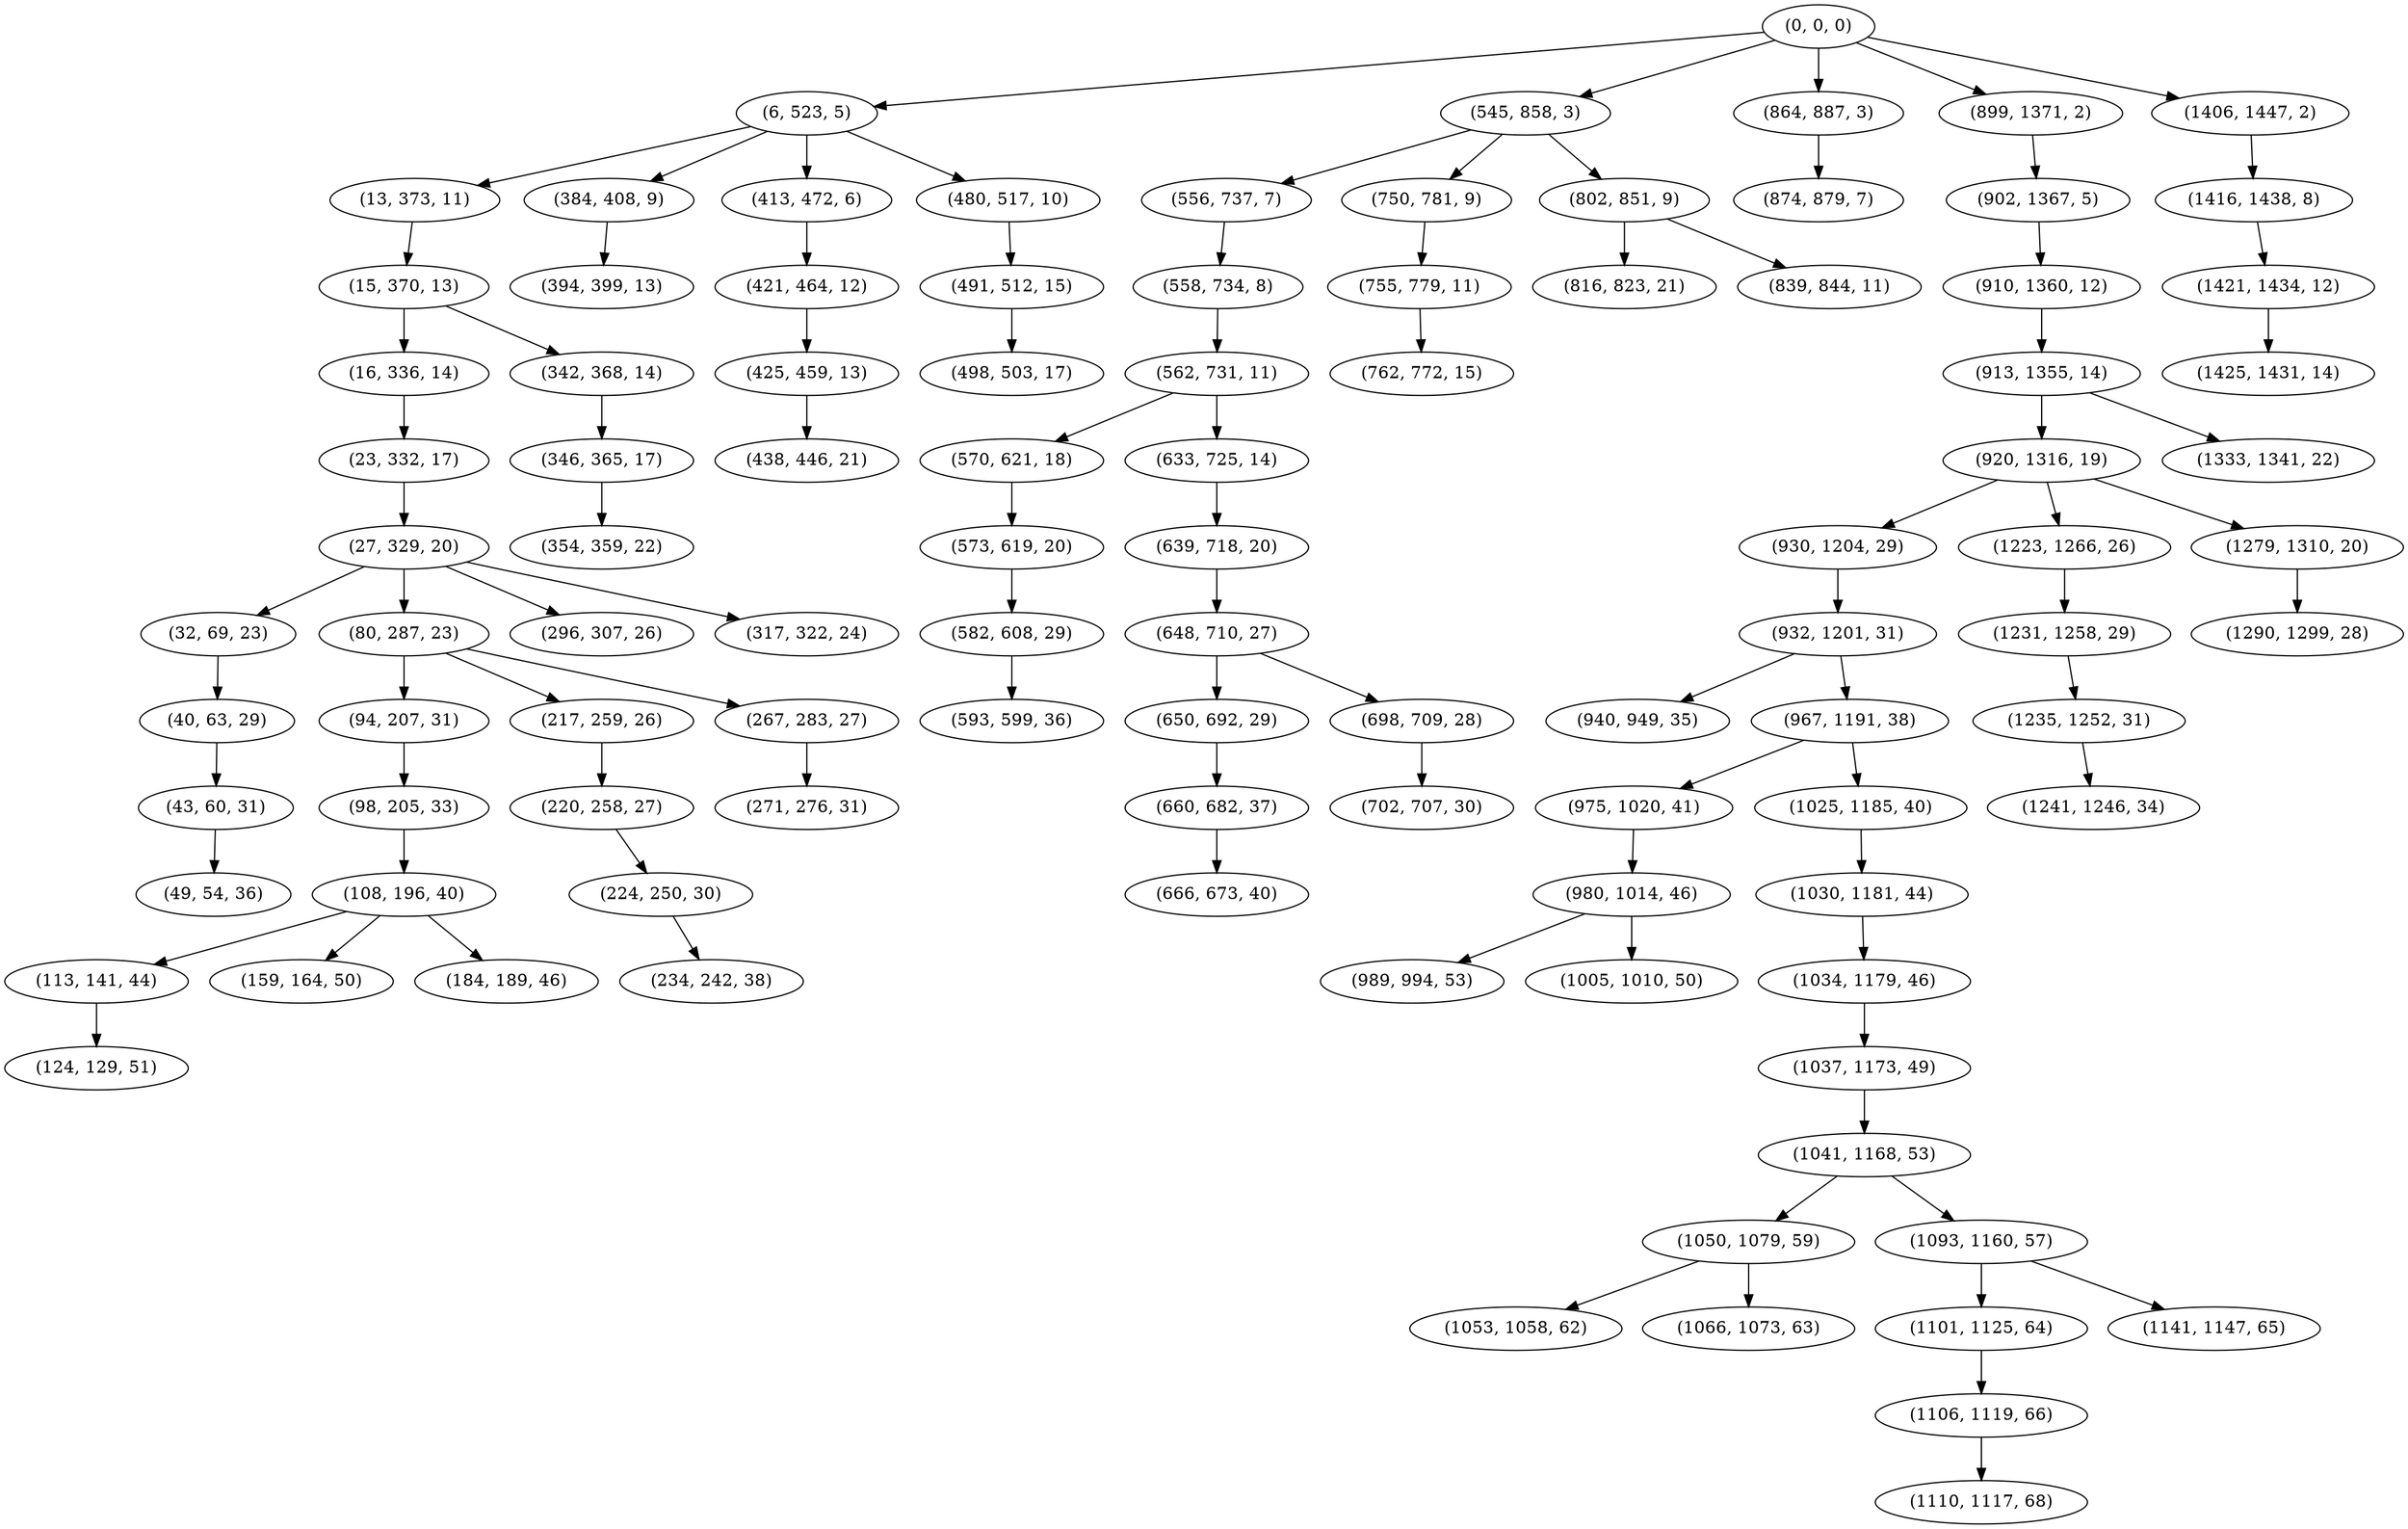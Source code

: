 digraph tree {
    "(0, 0, 0)";
    "(6, 523, 5)";
    "(13, 373, 11)";
    "(15, 370, 13)";
    "(16, 336, 14)";
    "(23, 332, 17)";
    "(27, 329, 20)";
    "(32, 69, 23)";
    "(40, 63, 29)";
    "(43, 60, 31)";
    "(49, 54, 36)";
    "(80, 287, 23)";
    "(94, 207, 31)";
    "(98, 205, 33)";
    "(108, 196, 40)";
    "(113, 141, 44)";
    "(124, 129, 51)";
    "(159, 164, 50)";
    "(184, 189, 46)";
    "(217, 259, 26)";
    "(220, 258, 27)";
    "(224, 250, 30)";
    "(234, 242, 38)";
    "(267, 283, 27)";
    "(271, 276, 31)";
    "(296, 307, 26)";
    "(317, 322, 24)";
    "(342, 368, 14)";
    "(346, 365, 17)";
    "(354, 359, 22)";
    "(384, 408, 9)";
    "(394, 399, 13)";
    "(413, 472, 6)";
    "(421, 464, 12)";
    "(425, 459, 13)";
    "(438, 446, 21)";
    "(480, 517, 10)";
    "(491, 512, 15)";
    "(498, 503, 17)";
    "(545, 858, 3)";
    "(556, 737, 7)";
    "(558, 734, 8)";
    "(562, 731, 11)";
    "(570, 621, 18)";
    "(573, 619, 20)";
    "(582, 608, 29)";
    "(593, 599, 36)";
    "(633, 725, 14)";
    "(639, 718, 20)";
    "(648, 710, 27)";
    "(650, 692, 29)";
    "(660, 682, 37)";
    "(666, 673, 40)";
    "(698, 709, 28)";
    "(702, 707, 30)";
    "(750, 781, 9)";
    "(755, 779, 11)";
    "(762, 772, 15)";
    "(802, 851, 9)";
    "(816, 823, 21)";
    "(839, 844, 11)";
    "(864, 887, 3)";
    "(874, 879, 7)";
    "(899, 1371, 2)";
    "(902, 1367, 5)";
    "(910, 1360, 12)";
    "(913, 1355, 14)";
    "(920, 1316, 19)";
    "(930, 1204, 29)";
    "(932, 1201, 31)";
    "(940, 949, 35)";
    "(967, 1191, 38)";
    "(975, 1020, 41)";
    "(980, 1014, 46)";
    "(989, 994, 53)";
    "(1005, 1010, 50)";
    "(1025, 1185, 40)";
    "(1030, 1181, 44)";
    "(1034, 1179, 46)";
    "(1037, 1173, 49)";
    "(1041, 1168, 53)";
    "(1050, 1079, 59)";
    "(1053, 1058, 62)";
    "(1066, 1073, 63)";
    "(1093, 1160, 57)";
    "(1101, 1125, 64)";
    "(1106, 1119, 66)";
    "(1110, 1117, 68)";
    "(1141, 1147, 65)";
    "(1223, 1266, 26)";
    "(1231, 1258, 29)";
    "(1235, 1252, 31)";
    "(1241, 1246, 34)";
    "(1279, 1310, 20)";
    "(1290, 1299, 28)";
    "(1333, 1341, 22)";
    "(1406, 1447, 2)";
    "(1416, 1438, 8)";
    "(1421, 1434, 12)";
    "(1425, 1431, 14)";
    "(0, 0, 0)" -> "(6, 523, 5)";
    "(0, 0, 0)" -> "(545, 858, 3)";
    "(0, 0, 0)" -> "(864, 887, 3)";
    "(0, 0, 0)" -> "(899, 1371, 2)";
    "(0, 0, 0)" -> "(1406, 1447, 2)";
    "(6, 523, 5)" -> "(13, 373, 11)";
    "(6, 523, 5)" -> "(384, 408, 9)";
    "(6, 523, 5)" -> "(413, 472, 6)";
    "(6, 523, 5)" -> "(480, 517, 10)";
    "(13, 373, 11)" -> "(15, 370, 13)";
    "(15, 370, 13)" -> "(16, 336, 14)";
    "(15, 370, 13)" -> "(342, 368, 14)";
    "(16, 336, 14)" -> "(23, 332, 17)";
    "(23, 332, 17)" -> "(27, 329, 20)";
    "(27, 329, 20)" -> "(32, 69, 23)";
    "(27, 329, 20)" -> "(80, 287, 23)";
    "(27, 329, 20)" -> "(296, 307, 26)";
    "(27, 329, 20)" -> "(317, 322, 24)";
    "(32, 69, 23)" -> "(40, 63, 29)";
    "(40, 63, 29)" -> "(43, 60, 31)";
    "(43, 60, 31)" -> "(49, 54, 36)";
    "(80, 287, 23)" -> "(94, 207, 31)";
    "(80, 287, 23)" -> "(217, 259, 26)";
    "(80, 287, 23)" -> "(267, 283, 27)";
    "(94, 207, 31)" -> "(98, 205, 33)";
    "(98, 205, 33)" -> "(108, 196, 40)";
    "(108, 196, 40)" -> "(113, 141, 44)";
    "(108, 196, 40)" -> "(159, 164, 50)";
    "(108, 196, 40)" -> "(184, 189, 46)";
    "(113, 141, 44)" -> "(124, 129, 51)";
    "(217, 259, 26)" -> "(220, 258, 27)";
    "(220, 258, 27)" -> "(224, 250, 30)";
    "(224, 250, 30)" -> "(234, 242, 38)";
    "(267, 283, 27)" -> "(271, 276, 31)";
    "(342, 368, 14)" -> "(346, 365, 17)";
    "(346, 365, 17)" -> "(354, 359, 22)";
    "(384, 408, 9)" -> "(394, 399, 13)";
    "(413, 472, 6)" -> "(421, 464, 12)";
    "(421, 464, 12)" -> "(425, 459, 13)";
    "(425, 459, 13)" -> "(438, 446, 21)";
    "(480, 517, 10)" -> "(491, 512, 15)";
    "(491, 512, 15)" -> "(498, 503, 17)";
    "(545, 858, 3)" -> "(556, 737, 7)";
    "(545, 858, 3)" -> "(750, 781, 9)";
    "(545, 858, 3)" -> "(802, 851, 9)";
    "(556, 737, 7)" -> "(558, 734, 8)";
    "(558, 734, 8)" -> "(562, 731, 11)";
    "(562, 731, 11)" -> "(570, 621, 18)";
    "(562, 731, 11)" -> "(633, 725, 14)";
    "(570, 621, 18)" -> "(573, 619, 20)";
    "(573, 619, 20)" -> "(582, 608, 29)";
    "(582, 608, 29)" -> "(593, 599, 36)";
    "(633, 725, 14)" -> "(639, 718, 20)";
    "(639, 718, 20)" -> "(648, 710, 27)";
    "(648, 710, 27)" -> "(650, 692, 29)";
    "(648, 710, 27)" -> "(698, 709, 28)";
    "(650, 692, 29)" -> "(660, 682, 37)";
    "(660, 682, 37)" -> "(666, 673, 40)";
    "(698, 709, 28)" -> "(702, 707, 30)";
    "(750, 781, 9)" -> "(755, 779, 11)";
    "(755, 779, 11)" -> "(762, 772, 15)";
    "(802, 851, 9)" -> "(816, 823, 21)";
    "(802, 851, 9)" -> "(839, 844, 11)";
    "(864, 887, 3)" -> "(874, 879, 7)";
    "(899, 1371, 2)" -> "(902, 1367, 5)";
    "(902, 1367, 5)" -> "(910, 1360, 12)";
    "(910, 1360, 12)" -> "(913, 1355, 14)";
    "(913, 1355, 14)" -> "(920, 1316, 19)";
    "(913, 1355, 14)" -> "(1333, 1341, 22)";
    "(920, 1316, 19)" -> "(930, 1204, 29)";
    "(920, 1316, 19)" -> "(1223, 1266, 26)";
    "(920, 1316, 19)" -> "(1279, 1310, 20)";
    "(930, 1204, 29)" -> "(932, 1201, 31)";
    "(932, 1201, 31)" -> "(940, 949, 35)";
    "(932, 1201, 31)" -> "(967, 1191, 38)";
    "(967, 1191, 38)" -> "(975, 1020, 41)";
    "(967, 1191, 38)" -> "(1025, 1185, 40)";
    "(975, 1020, 41)" -> "(980, 1014, 46)";
    "(980, 1014, 46)" -> "(989, 994, 53)";
    "(980, 1014, 46)" -> "(1005, 1010, 50)";
    "(1025, 1185, 40)" -> "(1030, 1181, 44)";
    "(1030, 1181, 44)" -> "(1034, 1179, 46)";
    "(1034, 1179, 46)" -> "(1037, 1173, 49)";
    "(1037, 1173, 49)" -> "(1041, 1168, 53)";
    "(1041, 1168, 53)" -> "(1050, 1079, 59)";
    "(1041, 1168, 53)" -> "(1093, 1160, 57)";
    "(1050, 1079, 59)" -> "(1053, 1058, 62)";
    "(1050, 1079, 59)" -> "(1066, 1073, 63)";
    "(1093, 1160, 57)" -> "(1101, 1125, 64)";
    "(1093, 1160, 57)" -> "(1141, 1147, 65)";
    "(1101, 1125, 64)" -> "(1106, 1119, 66)";
    "(1106, 1119, 66)" -> "(1110, 1117, 68)";
    "(1223, 1266, 26)" -> "(1231, 1258, 29)";
    "(1231, 1258, 29)" -> "(1235, 1252, 31)";
    "(1235, 1252, 31)" -> "(1241, 1246, 34)";
    "(1279, 1310, 20)" -> "(1290, 1299, 28)";
    "(1406, 1447, 2)" -> "(1416, 1438, 8)";
    "(1416, 1438, 8)" -> "(1421, 1434, 12)";
    "(1421, 1434, 12)" -> "(1425, 1431, 14)";
}
